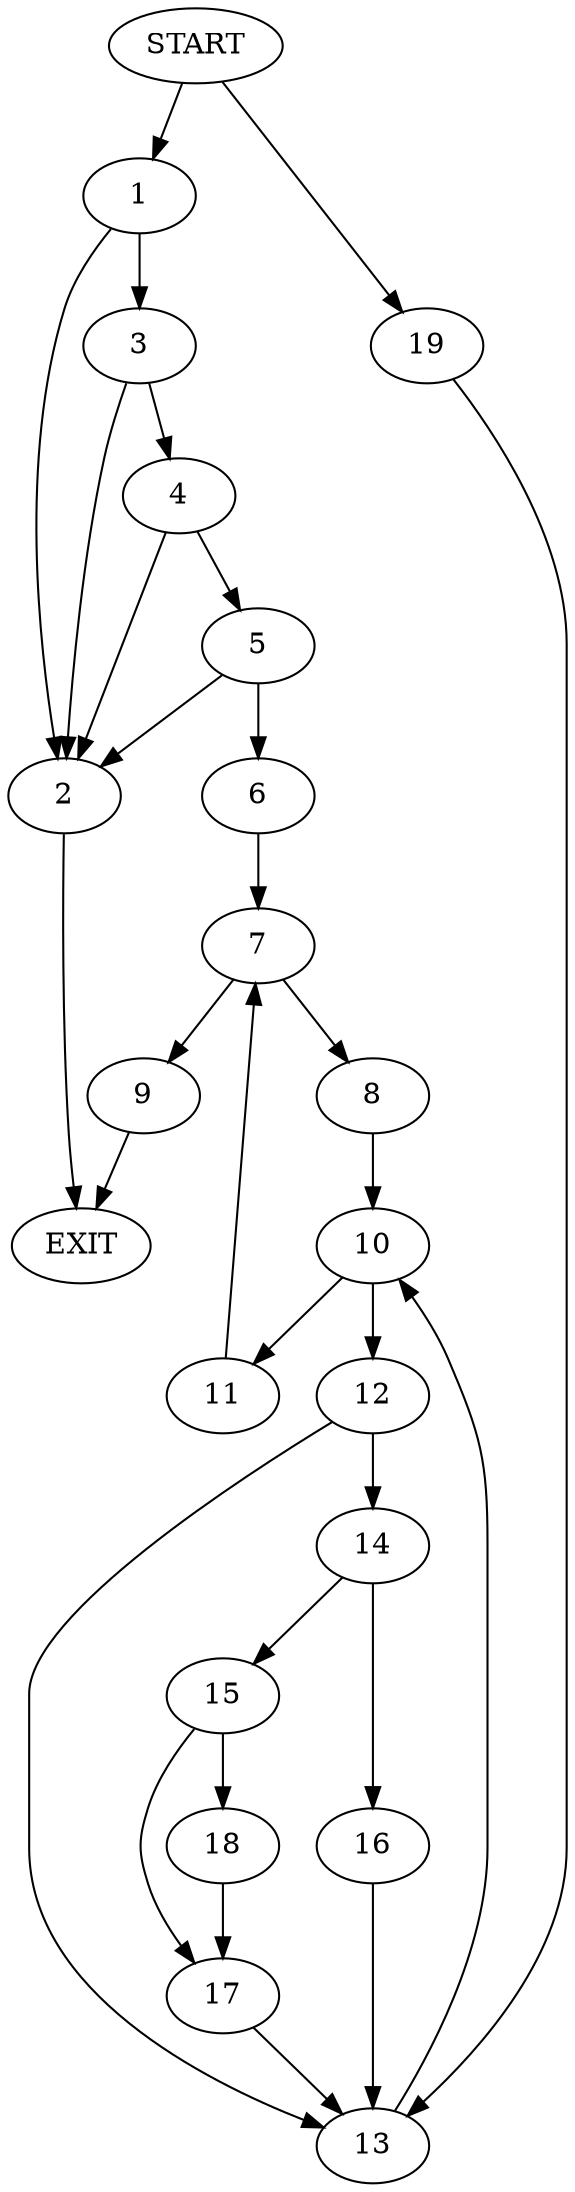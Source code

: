 digraph {
0 [label="START"]
20 [label="EXIT"]
0 -> 1
1 -> 2
1 -> 3
2 -> 20
3 -> 2
3 -> 4
4 -> 2
4 -> 5
5 -> 2
5 -> 6
6 -> 7
7 -> 8
7 -> 9
8 -> 10
9 -> 20
10 -> 11
10 -> 12
12 -> 13
12 -> 14
11 -> 7
13 -> 10
14 -> 15
14 -> 16
15 -> 17
15 -> 18
16 -> 13
18 -> 17
17 -> 13
0 -> 19
19 -> 13
}
